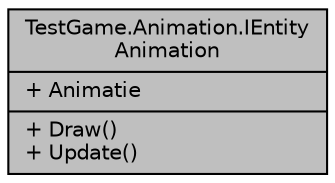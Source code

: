 digraph "TestGame.Animation.IEntityAnimation"
{
 // INTERACTIVE_SVG=YES
 // LATEX_PDF_SIZE
  edge [fontname="Helvetica",fontsize="10",labelfontname="Helvetica",labelfontsize="10"];
  node [fontname="Helvetica",fontsize="10",shape=record];
  Node1 [label="{TestGame.Animation.IEntity\lAnimation\n|+ Animatie\l|+ Draw()\l+ Update()\l}",height=0.2,width=0.4,color="black", fillcolor="grey75", style="filled", fontcolor="black",tooltip=" "];
}
